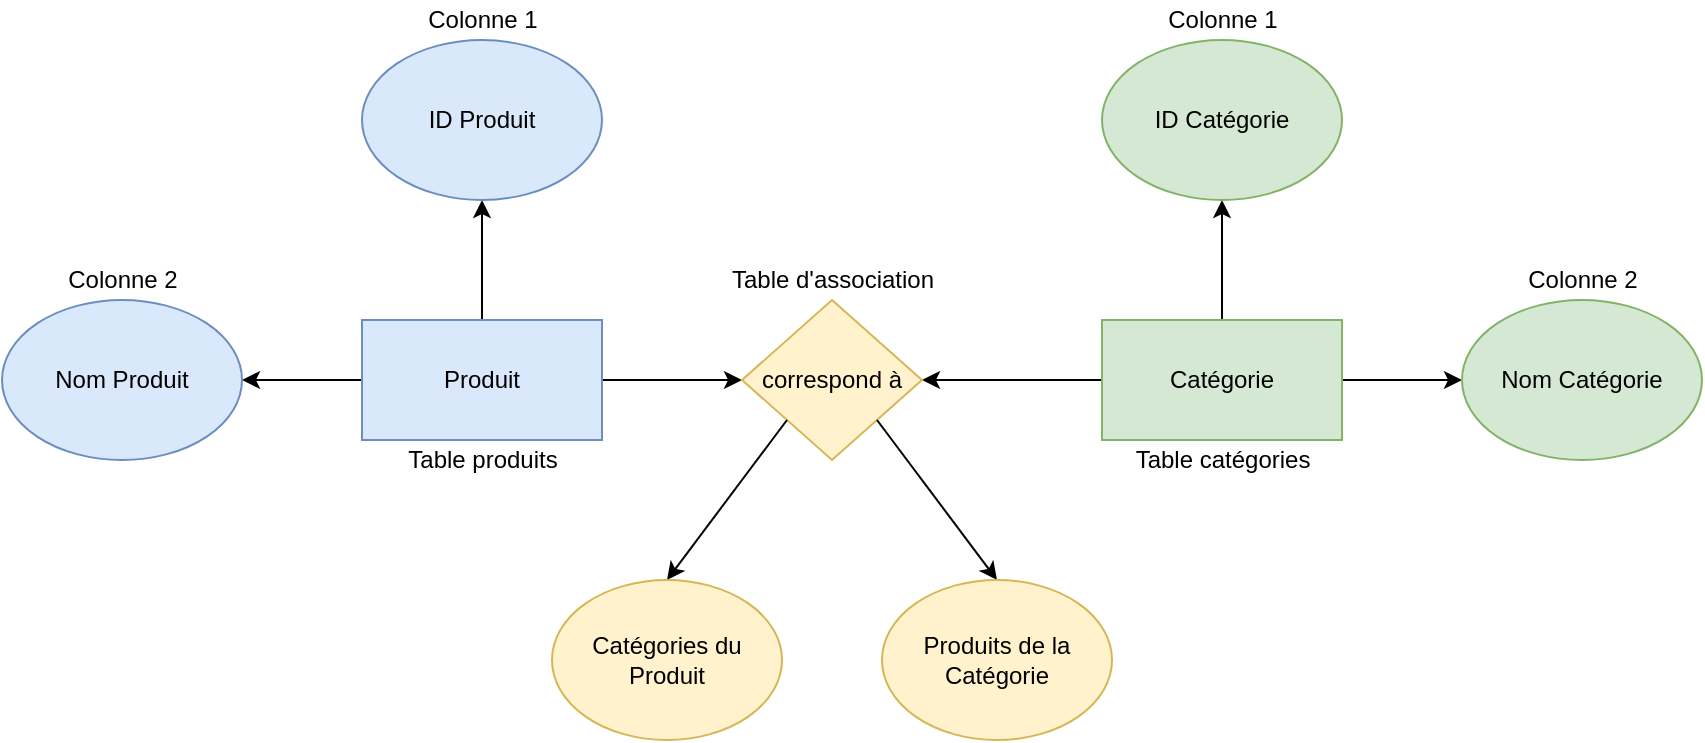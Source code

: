<mxfile version="12.9.9" type="device"><diagram id="hwqJkPWyYfl-mq6Li9Ng" name="Page-1"><mxGraphModel dx="1086" dy="806" grid="1" gridSize="10" guides="1" tooltips="1" connect="1" arrows="1" fold="1" page="1" pageScale="1" pageWidth="827" pageHeight="1169" math="0" shadow="0"><root><mxCell id="0"/><mxCell id="1" parent="0"/><mxCell id="jIJBUTzvCNYpCrByYIMO-3" style="edgeStyle=orthogonalEdgeStyle;rounded=0;orthogonalLoop=1;jettySize=auto;html=1;" parent="1" source="jIJBUTzvCNYpCrByYIMO-1" target="jIJBUTzvCNYpCrByYIMO-4" edge="1"><mxGeometry relative="1" as="geometry"><mxPoint x="305" y="130" as="targetPoint"/></mxGeometry></mxCell><mxCell id="jIJBUTzvCNYpCrByYIMO-5" style="edgeStyle=orthogonalEdgeStyle;rounded=0;orthogonalLoop=1;jettySize=auto;html=1;" parent="1" source="jIJBUTzvCNYpCrByYIMO-1" edge="1"><mxGeometry relative="1" as="geometry"><mxPoint x="185" y="220" as="targetPoint"/></mxGeometry></mxCell><mxCell id="jIJBUTzvCNYpCrByYIMO-11" style="edgeStyle=orthogonalEdgeStyle;rounded=0;orthogonalLoop=1;jettySize=auto;html=1;" parent="1" source="jIJBUTzvCNYpCrByYIMO-1" edge="1"><mxGeometry relative="1" as="geometry"><mxPoint x="435" y="220" as="targetPoint"/></mxGeometry></mxCell><mxCell id="jIJBUTzvCNYpCrByYIMO-1" value="Produit" style="rounded=0;whiteSpace=wrap;html=1;fillColor=#dae8fc;strokeColor=#6c8ebf;" parent="1" vertex="1"><mxGeometry x="245" y="190" width="120" height="60" as="geometry"/></mxCell><mxCell id="jIJBUTzvCNYpCrByYIMO-7" style="edgeStyle=orthogonalEdgeStyle;rounded=0;orthogonalLoop=1;jettySize=auto;html=1;entryX=0.5;entryY=1;entryDx=0;entryDy=0;" parent="1" source="jIJBUTzvCNYpCrByYIMO-2" target="jIJBUTzvCNYpCrByYIMO-8" edge="1"><mxGeometry relative="1" as="geometry"><mxPoint x="665" y="140" as="targetPoint"/></mxGeometry></mxCell><mxCell id="jIJBUTzvCNYpCrByYIMO-9" style="edgeStyle=orthogonalEdgeStyle;rounded=0;orthogonalLoop=1;jettySize=auto;html=1;entryX=0;entryY=0.5;entryDx=0;entryDy=0;" parent="1" source="jIJBUTzvCNYpCrByYIMO-2" target="jIJBUTzvCNYpCrByYIMO-10" edge="1"><mxGeometry relative="1" as="geometry"><mxPoint x="795" y="220" as="targetPoint"/></mxGeometry></mxCell><mxCell id="jIJBUTzvCNYpCrByYIMO-13" style="edgeStyle=orthogonalEdgeStyle;rounded=0;orthogonalLoop=1;jettySize=auto;html=1;" parent="1" source="jIJBUTzvCNYpCrByYIMO-2" target="jIJBUTzvCNYpCrByYIMO-14" edge="1"><mxGeometry relative="1" as="geometry"><mxPoint x="515" y="220" as="targetPoint"/></mxGeometry></mxCell><mxCell id="jIJBUTzvCNYpCrByYIMO-2" value="Catégorie" style="rounded=0;whiteSpace=wrap;html=1;fillColor=#d5e8d4;strokeColor=#82b366;" parent="1" vertex="1"><mxGeometry x="615" y="190" width="120" height="60" as="geometry"/></mxCell><mxCell id="jIJBUTzvCNYpCrByYIMO-4" value="ID Produit" style="ellipse;whiteSpace=wrap;html=1;fillColor=#dae8fc;strokeColor=#6c8ebf;" parent="1" vertex="1"><mxGeometry x="245" y="50" width="120" height="80" as="geometry"/></mxCell><mxCell id="jIJBUTzvCNYpCrByYIMO-6" value="Nom Produit" style="ellipse;whiteSpace=wrap;html=1;fillColor=#dae8fc;strokeColor=#6c8ebf;" parent="1" vertex="1"><mxGeometry x="65" y="180" width="120" height="80" as="geometry"/></mxCell><mxCell id="jIJBUTzvCNYpCrByYIMO-8" value="ID Catégorie" style="ellipse;whiteSpace=wrap;html=1;fillColor=#d5e8d4;strokeColor=#82b366;" parent="1" vertex="1"><mxGeometry x="615" y="50" width="120" height="80" as="geometry"/></mxCell><mxCell id="jIJBUTzvCNYpCrByYIMO-10" value="Nom Catégorie" style="ellipse;whiteSpace=wrap;html=1;fillColor=#d5e8d4;strokeColor=#82b366;" parent="1" vertex="1"><mxGeometry x="795" y="180" width="120" height="80" as="geometry"/></mxCell><mxCell id="jIJBUTzvCNYpCrByYIMO-14" value="correspond à" style="rhombus;whiteSpace=wrap;html=1;fillColor=#fff2cc;strokeColor=#d6b656;" parent="1" vertex="1"><mxGeometry x="435" y="180" width="90" height="80" as="geometry"/></mxCell><mxCell id="jIJBUTzvCNYpCrByYIMO-16" value="Table d'association" style="text;html=1;align=center;verticalAlign=middle;resizable=0;points=[];autosize=1;" parent="1" vertex="1"><mxGeometry x="420" y="160" width="120" height="20" as="geometry"/></mxCell><mxCell id="jIJBUTzvCNYpCrByYIMO-17" value="Table produits" style="text;html=1;align=center;verticalAlign=middle;resizable=0;points=[];autosize=1;" parent="1" vertex="1"><mxGeometry x="260" y="250" width="90" height="20" as="geometry"/></mxCell><mxCell id="jIJBUTzvCNYpCrByYIMO-18" value="Table catégories" style="text;html=1;align=center;verticalAlign=middle;resizable=0;points=[];autosize=1;" parent="1" vertex="1"><mxGeometry x="625" y="250" width="100" height="20" as="geometry"/></mxCell><mxCell id="jIJBUTzvCNYpCrByYIMO-19" value="Colonne 1" style="text;html=1;align=center;verticalAlign=middle;resizable=0;points=[];autosize=1;" parent="1" vertex="1"><mxGeometry x="640" y="30" width="70" height="20" as="geometry"/></mxCell><mxCell id="jIJBUTzvCNYpCrByYIMO-20" value="Colonne 2" style="text;html=1;align=center;verticalAlign=middle;resizable=0;points=[];autosize=1;" parent="1" vertex="1"><mxGeometry x="820" y="160" width="70" height="20" as="geometry"/></mxCell><mxCell id="jIJBUTzvCNYpCrByYIMO-23" value="Colonne 2" style="text;html=1;align=center;verticalAlign=middle;resizable=0;points=[];autosize=1;" parent="1" vertex="1"><mxGeometry x="90" y="160" width="70" height="20" as="geometry"/></mxCell><mxCell id="jIJBUTzvCNYpCrByYIMO-24" value="Colonne 1" style="text;html=1;align=center;verticalAlign=middle;resizable=0;points=[];autosize=1;" parent="1" vertex="1"><mxGeometry x="270" y="30" width="70" height="20" as="geometry"/></mxCell><mxCell id="jIJBUTzvCNYpCrByYIMO-25" value="" style="endArrow=classic;html=1;exitX=0;exitY=1;exitDx=0;exitDy=0;entryX=0.5;entryY=0;entryDx=0;entryDy=0;" parent="1" source="jIJBUTzvCNYpCrByYIMO-14" target="jIJBUTzvCNYpCrByYIMO-27" edge="1"><mxGeometry width="50" height="50" relative="1" as="geometry"><mxPoint x="505" y="500" as="sourcePoint"/><mxPoint x="400" y="320" as="targetPoint"/></mxGeometry></mxCell><mxCell id="jIJBUTzvCNYpCrByYIMO-26" value="" style="endArrow=classic;html=1;exitX=1;exitY=1;exitDx=0;exitDy=0;entryX=0.5;entryY=0;entryDx=0;entryDy=0;" parent="1" source="jIJBUTzvCNYpCrByYIMO-14" target="jIJBUTzvCNYpCrByYIMO-28" edge="1"><mxGeometry width="50" height="50" relative="1" as="geometry"><mxPoint x="467.5" y="250" as="sourcePoint"/><mxPoint x="560" y="330" as="targetPoint"/></mxGeometry></mxCell><mxCell id="jIJBUTzvCNYpCrByYIMO-27" value="Catégories du &lt;br&gt;Produit" style="ellipse;whiteSpace=wrap;html=1;fillColor=#fff2cc;strokeColor=#d6b656;" parent="1" vertex="1"><mxGeometry x="340" y="320" width="115" height="80" as="geometry"/></mxCell><mxCell id="jIJBUTzvCNYpCrByYIMO-28" value="Produits de la&lt;br&gt;Catégorie" style="ellipse;whiteSpace=wrap;html=1;fillColor=#fff2cc;strokeColor=#d6b656;" parent="1" vertex="1"><mxGeometry x="505" y="320" width="115" height="80" as="geometry"/></mxCell></root></mxGraphModel></diagram></mxfile>